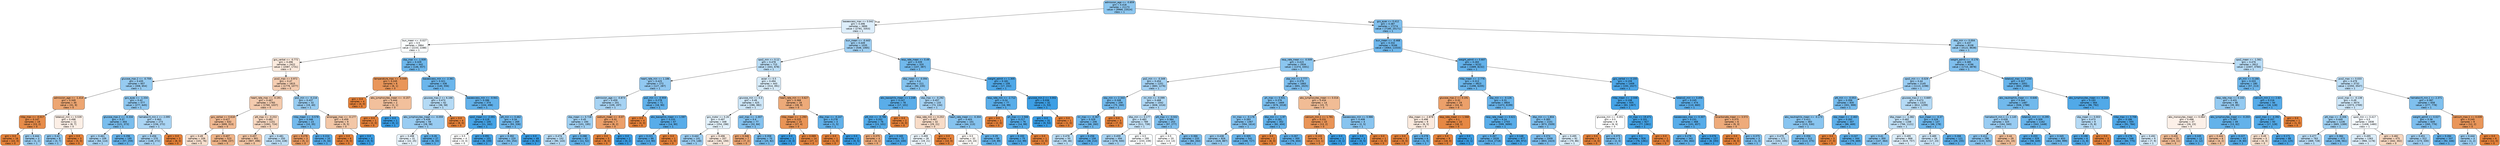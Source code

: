 digraph Tree {
node [shape=box, style="filled, rounded", color="black", fontname="helvetica"] ;
edge [fontname="helvetica"] ;
0 [label="admission_age <= -0.859\ngini = 0.418\nsamples = 21173\nvalue = [9966, 23524]\nclass = 1", fillcolor="#8dc7f0"] ;
1 [label="baseexcess_max <= 0.042\ngini = 0.496\nsamples = 3899\nvalue = [2781, 3353]\nclass = 1", fillcolor="#ddeefb"] ;
0 -> 1 [labeldistance=2.5, labelangle=45, headlabel="True"] ;
2 [label="bun_mean <= -0.027\ngini = 0.5\nsamples = 2864\nvalue = [2233, 2288]\nclass = 1", fillcolor="#fafdfe"] ;
1 -> 2 ;
3 [label="gcs_verbal <= -0.772\ngini = 0.496\nsamples = 2422\nvalue = [2087, 1731]\nclass = 0", fillcolor="#fbeadd"] ;
2 -> 3 ;
4 [label="glucose_max.2 <= -0.759\ngini = 0.435\nsamples = 607\nvalue = [308, 654]\nclass = 1", fillcolor="#96cbf1"] ;
3 -> 4 ;
5 [label="admission_age <= -1.414\ngini = 0.349\nsamples = 30\nvalue = [31, 9]\nclass = 0", fillcolor="#eda672"] ;
4 -> 5 ;
6 [label="mbp_max <= -0.017\ngini = 0.147\nsamples = 19\nvalue = [23, 2]\nclass = 0", fillcolor="#e78c4a"] ;
5 -> 6 ;
7 [label="gini = 0.0\nsamples = 16\nvalue = [22, 0]\nclass = 0", fillcolor="#e58139"] ;
6 -> 7 ;
8 [label="gini = 0.444\nsamples = 3\nvalue = [1, 2]\nclass = 1", fillcolor="#9ccef2"] ;
6 -> 8 ;
9 [label="totalco2_min <= 0.539\ngini = 0.498\nsamples = 11\nvalue = [8, 7]\nclass = 0", fillcolor="#fcefe6"] ;
5 -> 9 ;
10 [label="gini = 0.42\nsamples = 8\nvalue = [3, 7]\nclass = 1", fillcolor="#8ec7f0"] ;
9 -> 10 ;
11 [label="gini = 0.0\nsamples = 3\nvalue = [5, 0]\nclass = 0", fillcolor="#e58139"] ;
9 -> 11 ;
12 [label="gcs_eyes <= -1.334\ngini = 0.42\nsamples = 577\nvalue = [277, 645]\nclass = 1", fillcolor="#8ec7f0"] ;
4 -> 12 ;
13 [label="glucose_max.2 <= -0.334\ngini = 0.37\nsamples = 304\nvalue = [121, 373]\nclass = 1", fillcolor="#79bded"] ;
12 -> 13 ;
14 [label="gini = 0.461\nsamples = 109\nvalue = [64, 114]\nclass = 1", fillcolor="#a8d4f4"] ;
13 -> 14 ;
15 [label="gini = 0.296\nsamples = 195\nvalue = [57, 259]\nclass = 1", fillcolor="#65b3eb"] ;
13 -> 15 ;
16 [label="hematocrit_min.1 <= 2.095\ngini = 0.463\nsamples = 273\nvalue = [156, 272]\nclass = 1", fillcolor="#abd5f4"] ;
12 -> 16 ;
17 [label="gini = 0.456\nsamples = 270\nvalue = [148, 272]\nclass = 1", fillcolor="#a5d2f3"] ;
16 -> 17 ;
18 [label="gini = 0.0\nsamples = 3\nvalue = [8, 0]\nclass = 0", fillcolor="#e58139"] ;
16 -> 18 ;
19 [label="pco2_max <= 0.972\ngini = 0.47\nsamples = 1815\nvalue = [1779, 1077]\nclass = 0", fillcolor="#f5cdb1"] ;
3 -> 19 ;
20 [label="heart_rate_max <= -0.191\ngini = 0.467\nsamples = 1783\nvalue = [1760, 1037]\nclass = 0", fillcolor="#f4cbae"] ;
19 -> 20 ;
21 [label="gcs_verbal <= 0.618\ngini = 0.427\nsamples = 632\nvalue = [699, 313]\nclass = 0", fillcolor="#f1b992"] ;
20 -> 21 ;
22 [label="gini = 0.49\nsamples = 109\nvalue = [101, 76]\nclass = 0", fillcolor="#f9e0ce"] ;
21 -> 22 ;
23 [label="gini = 0.407\nsamples = 523\nvalue = [598, 237]\nclass = 0", fillcolor="#efb387"] ;
21 -> 23 ;
24 [label="ptt_max <= -0.253\ngini = 0.482\nsamples = 1151\nvalue = [1061, 724]\nclass = 0", fillcolor="#f7d7c0"] ;
20 -> 24 ;
25 [label="gini = 0.457\nsamples = 901\nvalue = [907, 496]\nclass = 0", fillcolor="#f3c6a5"] ;
24 -> 25 ;
26 [label="gini = 0.481\nsamples = 250\nvalue = [154, 228]\nclass = 1", fillcolor="#bfdff7"] ;
24 -> 26 ;
27 [label="po2_min <= -0.216\ngini = 0.437\nsamples = 32\nvalue = [19, 40]\nclass = 1", fillcolor="#97ccf1"] ;
19 -> 27 ;
28 [label="mbp_mean <= -0.578\ngini = 0.346\nsamples = 23\nvalue = [10, 35]\nclass = 1", fillcolor="#72b9ec"] ;
27 -> 28 ;
29 [label="gini = 0.278\nsamples = 3\nvalue = [5, 1]\nclass = 0", fillcolor="#ea9a61"] ;
28 -> 29 ;
30 [label="gini = 0.224\nsamples = 20\nvalue = [5, 34]\nclass = 1", fillcolor="#56abe9"] ;
28 -> 30 ;
31 [label="aniongap_max <= -0.177\ngini = 0.459\nsamples = 9\nvalue = [9, 5]\nclass = 0", fillcolor="#f3c7a7"] ;
27 -> 31 ;
32 [label="gini = 0.0\nsamples = 6\nvalue = [9, 0]\nclass = 0", fillcolor="#e58139"] ;
31 -> 32 ;
33 [label="gini = 0.0\nsamples = 3\nvalue = [0, 5]\nclass = 1", fillcolor="#399de5"] ;
31 -> 33 ;
34 [label="sbp_max <= -1.939\ngini = 0.329\nsamples = 442\nvalue = [146, 557]\nclass = 1", fillcolor="#6db7ec"] ;
2 -> 34 ;
35 [label="temperature_max <= -0.049\ngini = 0.245\nsamples = 6\nvalue = [6, 1]\nclass = 0", fillcolor="#e9965a"] ;
34 -> 35 ;
36 [label="gini = 0.0\nsamples = 4\nvalue = [4, 0]\nclass = 0", fillcolor="#e58139"] ;
35 -> 36 ;
37 [label="abs_lymphocytes_mean <= -0.157\ngini = 0.444\nsamples = 2\nvalue = [2, 1]\nclass = 0", fillcolor="#f2c09c"] ;
35 -> 37 ;
38 [label="gini = 0.0\nsamples = 1\nvalue = [2, 0]\nclass = 0", fillcolor="#e58139"] ;
37 -> 38 ;
39 [label="gini = 0.0\nsamples = 1\nvalue = [0, 1]\nclass = 1", fillcolor="#399de5"] ;
37 -> 39 ;
40 [label="baseexcess_min <= -2.361\ngini = 0.321\nsamples = 436\nvalue = [140, 556]\nclass = 1", fillcolor="#6bb6ec"] ;
34 -> 40 ;
41 [label="glucose_max.2 <= 6.166\ngini = 0.473\nsamples = 62\nvalue = [36, 58]\nclass = 1", fillcolor="#b4daf5"] ;
40 -> 41 ;
42 [label="abs_lymphocytes_mean <= -0.059\ngini = 0.439\nsamples = 58\nvalue = [28, 58]\nclass = 1", fillcolor="#99ccf2"] ;
41 -> 42 ;
43 [label="gini = 0.498\nsamples = 31\nvalue = [22, 25]\nclass = 1", fillcolor="#e7f3fc"] ;
42 -> 43 ;
44 [label="gini = 0.26\nsamples = 27\nvalue = [6, 33]\nclass = 1", fillcolor="#5dafea"] ;
42 -> 44 ;
45 [label="gini = 0.0\nsamples = 4\nvalue = [8, 0]\nclass = 0", fillcolor="#e58139"] ;
41 -> 45 ;
46 [label="baseexcess_min <= -0.941\ngini = 0.286\nsamples = 374\nvalue = [104, 498]\nclass = 1", fillcolor="#62b1ea"] ;
40 -> 46 ;
47 [label="spo2_mean <= -2.091\ngini = 0.119\nsamples = 105\nvalue = [11, 162]\nclass = 1", fillcolor="#46a4e7"] ;
46 -> 47 ;
48 [label="gini = 0.5\nsamples = 4\nvalue = [3, 3]\nclass = 0", fillcolor="#ffffff"] ;
47 -> 48 ;
49 [label="gini = 0.091\nsamples = 101\nvalue = [8, 159]\nclass = 1", fillcolor="#43a2e6"] ;
47 -> 49 ;
50 [label="ptt_min <= 0.462\ngini = 0.34\nsamples = 269\nvalue = [93, 336]\nclass = 1", fillcolor="#70b8ec"] ;
46 -> 50 ;
51 [label="gini = 0.392\nsamples = 220\nvalue = [93, 254]\nclass = 1", fillcolor="#81c1ef"] ;
50 -> 51 ;
52 [label="gini = 0.0\nsamples = 49\nvalue = [0, 82]\nclass = 1", fillcolor="#399de5"] ;
50 -> 52 ;
53 [label="bun_mean <= -0.443\ngini = 0.449\nsamples = 1035\nvalue = [548, 1065]\nclass = 1", fillcolor="#9fcff2"] ;
1 -> 53 ;
54 [label="spo2_min <= 0.12\ngini = 0.478\nsamples = 715\nvalue = [441, 678]\nclass = 1", fillcolor="#baddf6"] ;
53 -> 54 ;
55 [label="heart_rate_min <= 1.186\ngini = 0.425\nsamples = 272\nvalue = [127, 287]\nclass = 1", fillcolor="#91c8f1"] ;
54 -> 55 ;
56 [label="admission_age <= -0.873\ngini = 0.459\nsamples = 201\nvalue = [109, 197]\nclass = 1", fillcolor="#a7d3f3"] ;
55 -> 56 ;
57 [label="sbp_mean <= 0.728\ngini = 0.45\nsamples = 194\nvalue = [101, 195]\nclass = 1", fillcolor="#a0d0f2"] ;
56 -> 57 ;
58 [label="gini = 0.474\nsamples = 152\nvalue = [90, 143]\nclass = 1", fillcolor="#b6dbf5"] ;
57 -> 58 ;
59 [label="gini = 0.288\nsamples = 42\nvalue = [11, 52]\nclass = 1", fillcolor="#63b2ea"] ;
57 -> 59 ;
60 [label="sodium_mean <= -0.07\ngini = 0.32\nsamples = 7\nvalue = [8, 2]\nclass = 0", fillcolor="#eca06a"] ;
56 -> 60 ;
61 [label="gini = 0.0\nsamples = 5\nvalue = [8, 0]\nclass = 0", fillcolor="#e58139"] ;
60 -> 61 ;
62 [label="gini = 0.0\nsamples = 2\nvalue = [0, 2]\nclass = 1", fillcolor="#399de5"] ;
60 -> 62 ;
63 [label="po2_min <= -0.959\ngini = 0.278\nsamples = 71\nvalue = [18, 90]\nclass = 1", fillcolor="#61b1ea"] ;
55 -> 63 ;
64 [label="gini = 0.0\nsamples = 4\nvalue = [4, 0]\nclass = 0", fillcolor="#e58139"] ;
63 -> 64 ;
65 [label="abs_basophils_mean <= 1.597\ngini = 0.233\nsamples = 67\nvalue = [14, 90]\nclass = 1", fillcolor="#58ace9"] ;
63 -> 65 ;
66 [label="gini = 0.221\nsamples = 66\nvalue = [13, 90]\nclass = 1", fillcolor="#56abe9"] ;
65 -> 66 ;
67 [label="gini = 0.0\nsamples = 1\nvalue = [1, 0]\nclass = 0", fillcolor="#e58139"] ;
65 -> 67 ;
68 [label="asian <= 0.5\ngini = 0.494\nsamples = 443\nvalue = [314, 391]\nclass = 1", fillcolor="#d8ecfa"] ;
54 -> 68 ;
69 [label="glucose_min <= 0.3\ngini = 0.49\nsamples = 425\nvalue = [286, 382]\nclass = 1", fillcolor="#cde6f8"] ;
68 -> 69 ;
70 [label="gcs_motor <= 0.26\ngini = 0.497\nsamples = 348\nvalue = [254, 298]\nclass = 1", fillcolor="#e2f1fb"] ;
69 -> 70 ;
71 [label="gini = 0.442\nsamples = 141\nvalue = [73, 148]\nclass = 1", fillcolor="#9bcdf2"] ;
70 -> 71 ;
72 [label="gini = 0.496\nsamples = 207\nvalue = [181, 150]\nclass = 0", fillcolor="#fbe9dd"] ;
70 -> 72 ;
73 [label="po2_max <= -1.007\ngini = 0.4\nsamples = 77\nvalue = [32, 84]\nclass = 1", fillcolor="#84c2ef"] ;
69 -> 73 ;
74 [label="gini = 0.346\nsamples = 7\nvalue = [7, 2]\nclass = 0", fillcolor="#eca572"] ;
73 -> 74 ;
75 [label="gini = 0.358\nsamples = 70\nvalue = [25, 82]\nclass = 1", fillcolor="#75bbed"] ;
73 -> 75 ;
76 [label="heart_rate_min <= 0.627\ngini = 0.368\nsamples = 18\nvalue = [28, 9]\nclass = 0", fillcolor="#edaa79"] ;
68 -> 76 ;
77 [label="mbp_mean <= -1.293\ngini = 0.225\nsamples = 15\nvalue = [27, 4]\nclass = 0", fillcolor="#e99456"] ;
76 -> 77 ;
78 [label="gini = 0.0\nsamples = 1\nvalue = [0, 3]\nclass = 1", fillcolor="#399de5"] ;
77 -> 78 ;
79 [label="gini = 0.069\nsamples = 14\nvalue = [27, 1]\nclass = 0", fillcolor="#e68640"] ;
77 -> 79 ;
80 [label="dbp_max <= -0.247\ngini = 0.278\nsamples = 3\nvalue = [1, 5]\nclass = 1", fillcolor="#61b1ea"] ;
76 -> 80 ;
81 [label="gini = 0.0\nsamples = 1\nvalue = [1, 0]\nclass = 0", fillcolor="#e58139"] ;
80 -> 81 ;
82 [label="gini = 0.0\nsamples = 2\nvalue = [0, 5]\nclass = 1", fillcolor="#399de5"] ;
80 -> 82 ;
83 [label="resp_rate_mean <= 0.49\ngini = 0.339\nsamples = 320\nvalue = [107, 387]\nclass = 1", fillcolor="#70b8ec"] ;
53 -> 83 ;
84 [label="dbp_mean <= -0.094\ngini = 0.4\nsamples = 211\nvalue = [90, 235]\nclass = 1", fillcolor="#85c3ef"] ;
83 -> 84 ;
85 [label="abs_basophils_mean <= 1.248\ngini = 0.247\nsamples = 78\nvalue = [17, 101]\nclass = 1", fillcolor="#5aade9"] ;
84 -> 85 ;
86 [label="ptt_min <= -0.786\ngini = 0.202\nsamples = 76\nvalue = [13, 101]\nclass = 1", fillcolor="#52aae8"] ;
85 -> 86 ;
87 [label="gini = 0.375\nsamples = 4\nvalue = [3, 1]\nclass = 0", fillcolor="#eeab7b"] ;
86 -> 87 ;
88 [label="gini = 0.165\nsamples = 72\nvalue = [10, 100]\nclass = 1", fillcolor="#4da7e8"] ;
86 -> 88 ;
89 [label="gini = 0.0\nsamples = 2\nvalue = [4, 0]\nclass = 0", fillcolor="#e58139"] ;
85 -> 89 ;
90 [label="sbp_max <= -0.292\ngini = 0.457\nsamples = 133\nvalue = [73, 134]\nclass = 1", fillcolor="#a5d2f3"] ;
84 -> 90 ;
91 [label="resp_rate_min <= 0.253\ngini = 0.487\nsamples = 32\nvalue = [29, 21]\nclass = 0", fillcolor="#f8dcc8"] ;
90 -> 91 ;
92 [label="gini = 0.499\nsamples = 28\nvalue = [19, 21]\nclass = 1", fillcolor="#ecf6fd"] ;
91 -> 92 ;
93 [label="gini = 0.0\nsamples = 4\nvalue = [10, 0]\nclass = 0", fillcolor="#e58139"] ;
91 -> 93 ;
94 [label="heart_rate_mean <= -0.304\ngini = 0.403\nsamples = 101\nvalue = [44, 113]\nclass = 1", fillcolor="#86c3ef"] ;
90 -> 94 ;
95 [label="gini = 0.5\nsamples = 32\nvalue = [25, 24]\nclass = 0", fillcolor="#fefaf7"] ;
94 -> 95 ;
96 [label="gini = 0.29\nsamples = 69\nvalue = [19, 89]\nclass = 1", fillcolor="#63b2eb"] ;
94 -> 96 ;
97 [label="weight_admit <= 1.305\ngini = 0.181\nsamples = 109\nvalue = [17, 152]\nclass = 1", fillcolor="#4fa8e8"] ;
83 -> 97 ;
98 [label="resp_rate_min <= -2.712\ngini = 0.24\nsamples = 77\nvalue = [16, 99]\nclass = 1", fillcolor="#59ade9"] ;
97 -> 98 ;
99 [label="gini = 0.0\nsamples = 1\nvalue = [2, 0]\nclass = 0", fillcolor="#e58139"] ;
98 -> 99 ;
100 [label="ph_max <= 2.566\ngini = 0.217\nsamples = 76\nvalue = [14, 99]\nclass = 1", fillcolor="#55abe9"] ;
98 -> 100 ;
101 [label="gini = 0.193\nsamples = 75\nvalue = [12, 99]\nclass = 1", fillcolor="#51a9e8"] ;
100 -> 101 ;
102 [label="gini = 0.0\nsamples = 1\nvalue = [2, 0]\nclass = 0", fillcolor="#e58139"] ;
100 -> 102 ;
103 [label="glucose_min.2 <= 3.002\ngini = 0.036\nsamples = 32\nvalue = [1, 53]\nclass = 1", fillcolor="#3d9fe5"] ;
97 -> 103 ;
104 [label="gini = 0.0\nsamples = 31\nvalue = [0, 53]\nclass = 1", fillcolor="#399de5"] ;
103 -> 104 ;
105 [label="gini = 0.0\nsamples = 1\nvalue = [1, 0]\nclass = 0", fillcolor="#e58139"] ;
103 -> 105 ;
106 [label="gcs_eyes <= 0.412\ngini = 0.387\nsamples = 17274\nvalue = [7185, 20171]\nclass = 1", fillcolor="#80c0ee"] ;
0 -> 106 [labeldistance=2.5, labelangle=-45, headlabel="False"] ;
107 [label="bun_mean <= -0.468\ngini = 0.332\nsamples = 9166\nvalue = [3063, 11533]\nclass = 1", fillcolor="#6eb7ec"] ;
106 -> 107 ;
108 [label="resp_rate_mean <= -0.509\ngini = 0.415\nsamples = 2934\nvalue = [1374, 3301]\nclass = 1", fillcolor="#8bc6f0"] ;
107 -> 108 ;
109 [label="po2_min <= -0.349\ngini = 0.454\nsamples = 1251\nvalue = [683, 1276]\nclass = 1", fillcolor="#a3d1f3"] ;
108 -> 109 ;
110 [label="sbp_min <= 2.343\ngini = 0.348\nsamples = 209\nvalue = [75, 260]\nclass = 1", fillcolor="#72b9ec"] ;
109 -> 110 ;
111 [label="inr_max <= -0.367\ngini = 0.329\nsamples = 206\nvalue = [68, 260]\nclass = 1", fillcolor="#6db7ec"] ;
110 -> 111 ;
112 [label="gini = 0.478\nsamples = 50\nvalue = [30, 46]\nclass = 1", fillcolor="#baddf6"] ;
111 -> 112 ;
113 [label="gini = 0.256\nsamples = 156\nvalue = [38, 214]\nclass = 1", fillcolor="#5caeea"] ;
111 -> 113 ;
114 [label="gini = 0.0\nsamples = 3\nvalue = [7, 0]\nclass = 0", fillcolor="#e58139"] ;
110 -> 114 ;
115 [label="inr_min <= -0.099\ngini = 0.468\nsamples = 1042\nvalue = [608, 1016]\nclass = 1", fillcolor="#afd8f5"] ;
109 -> 115 ;
116 [label="dbp_min <= 0.177\ngini = 0.483\nsamples = 789\nvalue = [511, 739]\nclass = 1", fillcolor="#c2e1f7"] ;
115 -> 116 ;
117 [label="gini = 0.459\nsamples = 494\nvalue = [278, 500]\nclass = 1", fillcolor="#a7d3f3"] ;
116 -> 117 ;
118 [label="gini = 0.5\nsamples = 295\nvalue = [233, 239]\nclass = 1", fillcolor="#fafdfe"] ;
116 -> 118 ;
119 [label="ptt_max <= -0.502\ngini = 0.384\nsamples = 253\nvalue = [97, 277]\nclass = 1", fillcolor="#7ebfee"] ;
115 -> 119 ;
120 [label="gini = 0.5\nsamples = 20\nvalue = [13, 13]\nclass = 0", fillcolor="#ffffff"] ;
119 -> 120 ;
121 [label="gini = 0.366\nsamples = 233\nvalue = [84, 264]\nclass = 1", fillcolor="#78bced"] ;
119 -> 121 ;
122 [label="sbp_min <= 2.777\ngini = 0.379\nsamples = 1683\nvalue = [691, 2025]\nclass = 1", fillcolor="#7dbeee"] ;
108 -> 122 ;
123 [label="ph_max <= 0.931\ngini = 0.376\nsamples = 1669\nvalue = [676, 2018]\nclass = 1", fillcolor="#7bbeee"] ;
122 -> 123 ;
124 [label="inr_max <= -0.178\ngini = 0.393\nsamples = 1367\nvalue = [594, 1614]\nclass = 1", fillcolor="#82c1ef"] ;
123 -> 124 ;
125 [label="gini = 0.438\nsamples = 826\nvalue = [426, 887]\nclass = 1", fillcolor="#98ccf1"] ;
124 -> 125 ;
126 [label="gini = 0.305\nsamples = 541\nvalue = [168, 727]\nclass = 1", fillcolor="#67b4eb"] ;
124 -> 126 ;
127 [label="dbp_min <= -1.97\ngini = 0.281\nsamples = 302\nvalue = [82, 404]\nclass = 1", fillcolor="#61b1ea"] ;
123 -> 127 ;
128 [label="gini = 0.0\nsamples = 2\nvalue = [6, 0]\nclass = 0", fillcolor="#e58139"] ;
127 -> 128 ;
129 [label="gini = 0.267\nsamples = 300\nvalue = [76, 404]\nclass = 1", fillcolor="#5eafea"] ;
127 -> 129 ;
130 [label="abs_lymphocytes_mean <= 0.016\ngini = 0.434\nsamples = 14\nvalue = [15, 7]\nclass = 0", fillcolor="#f1bc95"] ;
122 -> 130 ;
131 [label="calcium_min.1 <= 1.781\ngini = 0.231\nsamples = 10\nvalue = [13, 2]\nclass = 0", fillcolor="#e99457"] ;
130 -> 131 ;
132 [label="gini = 0.133\nsamples = 9\nvalue = [13, 1]\nclass = 0", fillcolor="#e78b48"] ;
131 -> 132 ;
133 [label="gini = 0.0\nsamples = 1\nvalue = [0, 1]\nclass = 1", fillcolor="#399de5"] ;
131 -> 133 ;
134 [label="baseexcess_min <= 0.986\ngini = 0.408\nsamples = 4\nvalue = [2, 5]\nclass = 1", fillcolor="#88c4ef"] ;
130 -> 134 ;
135 [label="gini = 0.0\nsamples = 3\nvalue = [0, 5]\nclass = 1", fillcolor="#399de5"] ;
134 -> 135 ;
136 [label="gini = 0.0\nsamples = 1\nvalue = [2, 0]\nclass = 0", fillcolor="#e58139"] ;
134 -> 136 ;
137 [label="weight_admit <= 0.607\ngini = 0.283\nsamples = 6232\nvalue = [1689, 8232]\nclass = 1", fillcolor="#62b1ea"] ;
107 -> 137 ;
138 [label="mbp_mean <= -2.776\ngini = 0.313\nsamples = 4823\nvalue = [1496, 6205]\nclass = 1", fillcolor="#69b5eb"] ;
137 -> 138 ;
139 [label="glucose_max.2 <= 0.191\ngini = 0.32\nsamples = 19\nvalue = [24, 6]\nclass = 0", fillcolor="#eca06a"] ;
138 -> 139 ;
140 [label="dbp_mean <= -2.878\ngini = 0.496\nsamples = 9\nvalue = [6, 5]\nclass = 0", fillcolor="#fbeade"] ;
139 -> 140 ;
141 [label="gini = 0.0\nsamples = 3\nvalue = [5, 0]\nclass = 0", fillcolor="#e58139"] ;
140 -> 141 ;
142 [label="gini = 0.278\nsamples = 6\nvalue = [1, 5]\nclass = 1", fillcolor="#61b1ea"] ;
140 -> 142 ;
143 [label="resp_rate_mean <= 1.568\ngini = 0.1\nsamples = 10\nvalue = [18, 1]\nclass = 0", fillcolor="#e68844"] ;
139 -> 143 ;
144 [label="gini = 0.0\nsamples = 9\nvalue = [18, 0]\nclass = 0", fillcolor="#e58139"] ;
143 -> 144 ;
145 [label="gini = 0.0\nsamples = 1\nvalue = [0, 1]\nclass = 1", fillcolor="#399de5"] ;
143 -> 145 ;
146 [label="sbp_min <= -0.126\ngini = 0.31\nsamples = 4804\nvalue = [1472, 6199]\nclass = 1", fillcolor="#68b4eb"] ;
138 -> 146 ;
147 [label="resp_rate_mean <= 0.621\ngini = 0.24\nsamples = 2703\nvalue = [599, 3690]\nclass = 1", fillcolor="#59ade9"] ;
146 -> 147 ;
148 [label="gini = 0.267\nsamples = 2026\nvalue = [514, 2718]\nclass = 1", fillcolor="#5eb0ea"] ;
147 -> 148 ;
149 [label="gini = 0.148\nsamples = 677\nvalue = [85, 972]\nclass = 1", fillcolor="#4aa6e7"] ;
147 -> 149 ;
150 [label="dbp_min <= 1.804\ngini = 0.383\nsamples = 2101\nvalue = [873, 2509]\nclass = 1", fillcolor="#7ebfee"] ;
146 -> 150 ;
151 [label="gini = 0.374\nsamples = 2009\nvalue = [803, 2423]\nclass = 1", fillcolor="#7bbdee"] ;
150 -> 151 ;
152 [label="gini = 0.495\nsamples = 92\nvalue = [70, 86]\nclass = 1", fillcolor="#daedfa"] ;
150 -> 152 ;
153 [label="gcs_verbal <= 0.155\ngini = 0.159\nsamples = 1409\nvalue = [193, 2027]\nclass = 1", fillcolor="#4ca6e7"] ;
137 -> 153 ;
154 [label="mbp_mean <= -2.046\ngini = 0.108\nsamples = 935\nvalue = [83, 1367]\nclass = 1", fillcolor="#45a3e7"] ;
153 -> 154 ;
155 [label="glucose_min <= -0.051\ngini = 0.5\nsamples = 8\nvalue = [6, 6]\nclass = 0", fillcolor="#ffffff"] ;
154 -> 155 ;
156 [label="gini = 0.0\nsamples = 3\nvalue = [4, 0]\nclass = 0", fillcolor="#e58139"] ;
155 -> 156 ;
157 [label="gini = 0.375\nsamples = 5\nvalue = [2, 6]\nclass = 1", fillcolor="#7bbeee"] ;
155 -> 157 ;
158 [label="inr_max <= 19.471\ngini = 0.101\nsamples = 927\nvalue = [77, 1361]\nclass = 1", fillcolor="#44a3e6"] ;
154 -> 158 ;
159 [label="gini = 0.1\nsamples = 926\nvalue = [76, 1361]\nclass = 1", fillcolor="#44a2e6"] ;
158 -> 159 ;
160 [label="gini = 0.0\nsamples = 1\nvalue = [1, 0]\nclass = 0", fillcolor="#e58139"] ;
158 -> 160 ;
161 [label="totalco2_min <= 3.456\ngini = 0.245\nsamples = 474\nvalue = [110, 660]\nclass = 1", fillcolor="#5aade9"] ;
153 -> 161 ;
162 [label="baseexcess_max <= 0.307\ngini = 0.231\nsamples = 468\nvalue = [101, 657]\nclass = 1", fillcolor="#57ace9"] ;
161 -> 162 ;
163 [label="gini = 0.278\nsamples = 341\nvalue = [93, 464]\nclass = 1", fillcolor="#61b1ea"] ;
162 -> 163 ;
164 [label="gini = 0.076\nsamples = 127\nvalue = [8, 193]\nclass = 1", fillcolor="#41a1e6"] ;
162 -> 164 ;
165 [label="bicarbonate_mean <= 3.572\ngini = 0.375\nsamples = 6\nvalue = [9, 3]\nclass = 0", fillcolor="#eeab7b"] ;
161 -> 165 ;
166 [label="gini = 0.0\nsamples = 3\nvalue = [8, 0]\nclass = 0", fillcolor="#e58139"] ;
165 -> 166 ;
167 [label="gini = 0.375\nsamples = 3\nvalue = [1, 3]\nclass = 1", fillcolor="#7bbeee"] ;
165 -> 167 ;
168 [label="dbp_min <= 0.004\ngini = 0.437\nsamples = 8108\nvalue = [4122, 8638]\nclass = 1", fillcolor="#97ccf1"] ;
106 -> 168 ;
169 [label="weight_admit <= -0.176\ngini = 0.385\nsamples = 4196\nvalue = [1715, 4878]\nclass = 1", fillcolor="#7fbfee"] ;
168 -> 169 ;
170 [label="spo2_min <= -0.029\ngini = 0.44\nsamples = 2145\nvalue = [1113, 2298]\nclass = 1", fillcolor="#99ccf2"] ;
169 -> 170 ;
171 [label="ptt_min <= -0.053\ngini = 0.356\nsamples = 830\nvalue = [301, 999]\nclass = 1", fillcolor="#75bbed"] ;
170 -> 171 ;
172 [label="abs_neutrophils_mean <= -0.173\ngini = 0.411\nsamples = 483\nvalue = [215, 530]\nclass = 1", fillcolor="#89c5f0"] ;
171 -> 172 ;
173 [label="gini = 0.479\nsamples = 171\nvalue = [102, 155]\nclass = 1", fillcolor="#bbddf6"] ;
172 -> 173 ;
174 [label="gini = 0.356\nsamples = 312\nvalue = [113, 375]\nclass = 1", fillcolor="#75bbed"] ;
172 -> 174 ;
175 [label="sbp_mean <= -2.463\ngini = 0.262\nsamples = 347\nvalue = [86, 469]\nclass = 1", fillcolor="#5dafea"] ;
171 -> 175 ;
176 [label="gini = 0.0\nsamples = 3\nvalue = [7, 0]\nclass = 0", fillcolor="#e58139"] ;
175 -> 176 ;
177 [label="gini = 0.247\nsamples = 344\nvalue = [79, 469]\nclass = 1", fillcolor="#5aaee9"] ;
175 -> 177 ;
178 [label="glucose_max.2 <= 0.669\ngini = 0.473\nsamples = 1315\nvalue = [812, 1299]\nclass = 1", fillcolor="#b5daf5"] ;
170 -> 178 ;
179 [label="dbp_mean <= -1.082\ngini = 0.482\nsamples = 1168\nvalue = [766, 1121]\nclass = 1", fillcolor="#c0e0f7"] ;
178 -> 179 ;
180 [label="gini = 0.41\nsamples = 300\nvalue = [147, 364]\nclass = 1", fillcolor="#89c5f0"] ;
179 -> 180 ;
181 [label="gini = 0.495\nsamples = 868\nvalue = [619, 757]\nclass = 1", fillcolor="#dbedfa"] ;
179 -> 181 ;
182 [label="bun_mean <= -0.37\ngini = 0.326\nsamples = 147\nvalue = [46, 178]\nclass = 1", fillcolor="#6cb6ec"] ;
178 -> 182 ;
183 [label="gini = 0.489\nsamples = 26\nvalue = [17, 23]\nclass = 1", fillcolor="#cbe5f8"] ;
182 -> 183 ;
184 [label="gini = 0.266\nsamples = 121\nvalue = [29, 155]\nclass = 1", fillcolor="#5eafea"] ;
182 -> 184 ;
185 [label="totalco2_max <= 0.244\ngini = 0.307\nsamples = 2051\nvalue = [602, 2580]\nclass = 1", fillcolor="#67b4eb"] ;
169 -> 185 ;
186 [label="abs_neutrophils_mean <= -0.646\ngini = 0.344\nsamples = 1487\nvalue = [506, 1788]\nclass = 1", fillcolor="#71b9ec"] ;
185 -> 186 ;
187 [label="hematocrit_min.1 <= 1.145\ngini = 0.439\nsamples = 325\nvalue = [164, 340]\nclass = 1", fillcolor="#99ccf2"] ;
186 -> 187 ;
188 [label="gini = 0.412\nsamples = 296\nvalue = [133, 325]\nclass = 1", fillcolor="#8ac5f0"] ;
187 -> 188 ;
189 [label="gini = 0.44\nsamples = 29\nvalue = [31, 15]\nclass = 0", fillcolor="#f2be99"] ;
187 -> 189 ;
190 [label="totalco2_min <= -0.295\ngini = 0.309\nsamples = 1162\nvalue = [342, 1448]\nclass = 1", fillcolor="#68b4eb"] ;
186 -> 190 ;
191 [label="gini = 0.203\nsamples = 329\nvalue = [58, 449]\nclass = 1", fillcolor="#53aae8"] ;
190 -> 191 ;
192 [label="gini = 0.345\nsamples = 833\nvalue = [284, 999]\nclass = 1", fillcolor="#71b9ec"] ;
190 -> 192 ;
193 [label="abs_lymphocytes_mean <= -0.244\ngini = 0.193\nsamples = 564\nvalue = [96, 792]\nclass = 1", fillcolor="#51a9e8"] ;
185 -> 193 ;
194 [label="sbp_mean <= 0.003\ngini = 0.473\nsamples = 9\nvalue = [5, 8]\nclass = 1", fillcolor="#b5daf5"] ;
193 -> 194 ;
195 [label="gini = 0.198\nsamples = 6\nvalue = [1, 8]\nclass = 1", fillcolor="#52a9e8"] ;
194 -> 195 ;
196 [label="gini = 0.0\nsamples = 3\nvalue = [4, 0]\nclass = 0", fillcolor="#e58139"] ;
194 -> 196 ;
197 [label="mbp_max <= 3.706\ngini = 0.186\nsamples = 555\nvalue = [91, 784]\nclass = 1", fillcolor="#50a8e8"] ;
193 -> 197 ;
198 [label="gini = 0.176\nsamples = 546\nvalue = [84, 775]\nclass = 1", fillcolor="#4ea8e8"] ;
197 -> 198 ;
199 [label="gini = 0.492\nsamples = 9\nvalue = [7, 9]\nclass = 1", fillcolor="#d3e9f9"] ;
197 -> 199 ;
200 [label="spo2_mean <= -1.561\ngini = 0.476\nsamples = 3912\nvalue = [2407, 3760]\nclass = 1", fillcolor="#b8dcf6"] ;
168 -> 200 ;
201 [label="ph_min <= 0.166\ngini = 0.333\nsamples = 180\nvalue = [57, 213]\nclass = 1", fillcolor="#6eb7ec"] ;
200 -> 201 ;
202 [label="resp_rate_max <= 0.102\ngini = 0.431\nsamples = 86\nvalue = [39, 85]\nclass = 1", fillcolor="#94caf1"] ;
201 -> 202 ;
203 [label="abs_monocytes_mean <= 0.064\ngini = 0.498\nsamples = 37\nvalue = [26, 23]\nclass = 0", fillcolor="#fcf0e8"] ;
202 -> 203 ;
204 [label="gini = 0.431\nsamples = 25\nvalue = [24, 11]\nclass = 0", fillcolor="#f1bb94"] ;
203 -> 204 ;
205 [label="gini = 0.245\nsamples = 12\nvalue = [2, 12]\nclass = 1", fillcolor="#5aade9"] ;
203 -> 205 ;
206 [label="abs_lymphocytes_mean <= -0.203\ngini = 0.287\nsamples = 49\nvalue = [13, 62]\nclass = 1", fillcolor="#63b2ea"] ;
202 -> 206 ;
207 [label="gini = 0.444\nsamples = 6\nvalue = [4, 2]\nclass = 0", fillcolor="#f2c09c"] ;
206 -> 207 ;
208 [label="gini = 0.227\nsamples = 43\nvalue = [9, 60]\nclass = 1", fillcolor="#57ace9"] ;
206 -> 208 ;
209 [label="calcium_min.1 <= 2.63\ngini = 0.216\nsamples = 94\nvalue = [18, 128]\nclass = 1", fillcolor="#55abe9"] ;
201 -> 209 ;
210 [label="spo2_max <= -4.392\ngini = 0.207\nsamples = 93\nvalue = [17, 128]\nclass = 1", fillcolor="#53aae8"] ;
209 -> 210 ;
211 [label="gini = 0.49\nsamples = 5\nvalue = [4, 3]\nclass = 0", fillcolor="#f8e0ce"] ;
210 -> 211 ;
212 [label="gini = 0.171\nsamples = 88\nvalue = [13, 125]\nclass = 1", fillcolor="#4ea7e8"] ;
210 -> 212 ;
213 [label="gini = 0.0\nsamples = 1\nvalue = [1, 0]\nclass = 0", fillcolor="#e58139"] ;
209 -> 213 ;
214 [label="pco2_max <= 0.033\ngini = 0.479\nsamples = 3732\nvalue = [2350, 3547]\nclass = 1", fillcolor="#bcdef6"] ;
200 -> 214 ;
215 [label="pco2_max <= -0.138\ngini = 0.49\nsamples = 3074\nvalue = [2073, 2769]\nclass = 1", fillcolor="#cde6f8"] ;
214 -> 215 ;
216 [label="ptt_max <= -0.306\ngini = 0.449\nsamples = 1236\nvalue = [665, 1289]\nclass = 1", fillcolor="#9fd0f2"] ;
215 -> 216 ;
217 [label="gini = 0.477\nsamples = 763\nvalue = [469, 728]\nclass = 1", fillcolor="#b9dcf6"] ;
216 -> 217 ;
218 [label="gini = 0.384\nsamples = 473\nvalue = [196, 561]\nclass = 1", fillcolor="#7ebfee"] ;
216 -> 218 ;
219 [label="spo2_min <= 0.417\ngini = 0.5\nsamples = 1838\nvalue = [1408, 1480]\nclass = 1", fillcolor="#f5fafe"] ;
215 -> 219 ;
220 [label="gini = 0.495\nsamples = 1363\nvalue = [966, 1178]\nclass = 1", fillcolor="#dbedfa"] ;
219 -> 220 ;
221 [label="gini = 0.482\nsamples = 475\nvalue = [442, 302]\nclass = 0", fillcolor="#f7d7c0"] ;
219 -> 221 ;
222 [label="hematocrit_min.1 <= 2.371\ngini = 0.387\nsamples = 658\nvalue = [277, 778]\nclass = 1", fillcolor="#7fc0ee"] ;
214 -> 222 ;
223 [label="weight_admit <= 0.027\ngini = 0.38\nsamples = 649\nvalue = [265, 776]\nclass = 1", fillcolor="#7dbeee"] ;
222 -> 223 ;
224 [label="gini = 0.451\nsamples = 312\nvalue = [173, 330]\nclass = 1", fillcolor="#a1d0f3"] ;
223 -> 224 ;
225 [label="gini = 0.284\nsamples = 337\nvalue = [92, 446]\nclass = 1", fillcolor="#62b1ea"] ;
223 -> 225 ;
226 [label="calcium_max.1 <= 0.039\ngini = 0.245\nsamples = 9\nvalue = [12, 2]\nclass = 0", fillcolor="#e9965a"] ;
222 -> 226 ;
227 [label="gini = 0.444\nsamples = 3\nvalue = [1, 2]\nclass = 1", fillcolor="#9ccef2"] ;
226 -> 227 ;
228 [label="gini = 0.0\nsamples = 6\nvalue = [11, 0]\nclass = 0", fillcolor="#e58139"] ;
226 -> 228 ;
}